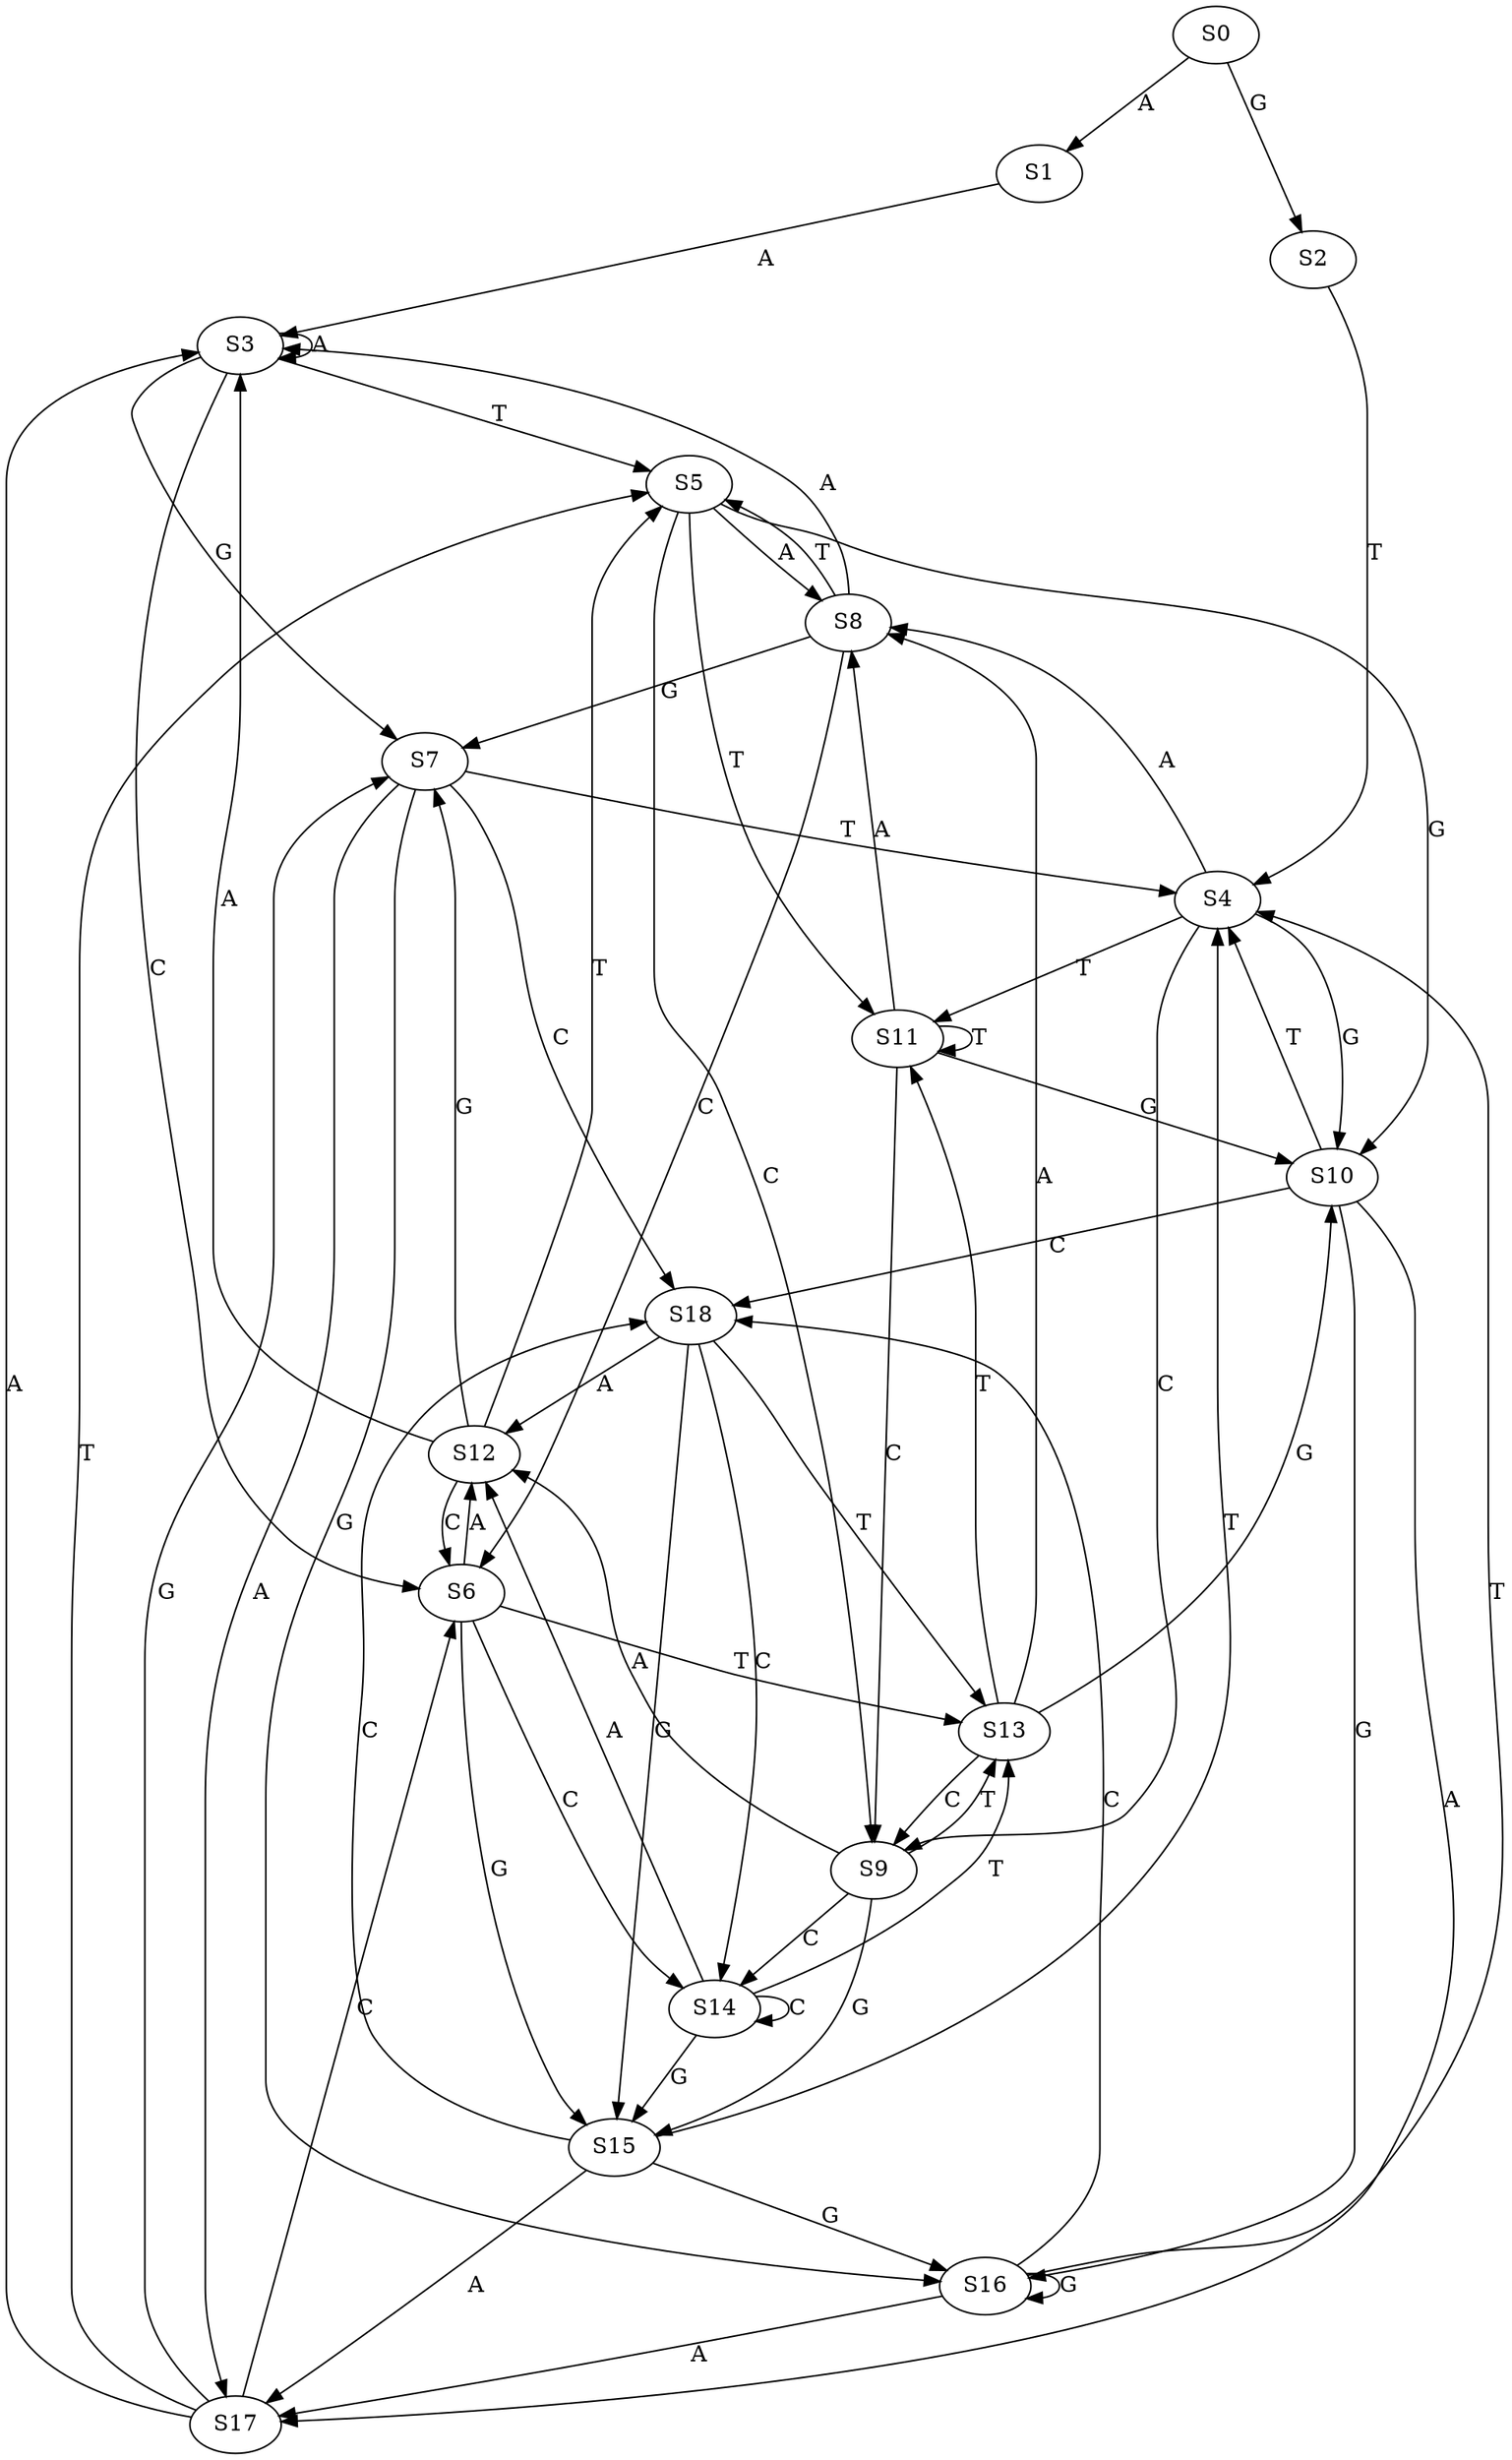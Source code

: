 strict digraph  {
	S0 -> S1 [ label = A ];
	S0 -> S2 [ label = G ];
	S1 -> S3 [ label = A ];
	S2 -> S4 [ label = T ];
	S3 -> S5 [ label = T ];
	S3 -> S6 [ label = C ];
	S3 -> S7 [ label = G ];
	S3 -> S3 [ label = A ];
	S4 -> S8 [ label = A ];
	S4 -> S9 [ label = C ];
	S4 -> S10 [ label = G ];
	S4 -> S11 [ label = T ];
	S5 -> S8 [ label = A ];
	S5 -> S9 [ label = C ];
	S5 -> S11 [ label = T ];
	S5 -> S10 [ label = G ];
	S6 -> S12 [ label = A ];
	S6 -> S13 [ label = T ];
	S6 -> S14 [ label = C ];
	S6 -> S15 [ label = G ];
	S7 -> S4 [ label = T ];
	S7 -> S16 [ label = G ];
	S7 -> S17 [ label = A ];
	S7 -> S18 [ label = C ];
	S8 -> S7 [ label = G ];
	S8 -> S5 [ label = T ];
	S8 -> S3 [ label = A ];
	S8 -> S6 [ label = C ];
	S9 -> S13 [ label = T ];
	S9 -> S15 [ label = G ];
	S9 -> S14 [ label = C ];
	S9 -> S12 [ label = A ];
	S10 -> S17 [ label = A ];
	S10 -> S4 [ label = T ];
	S10 -> S18 [ label = C ];
	S10 -> S16 [ label = G ];
	S11 -> S9 [ label = C ];
	S11 -> S10 [ label = G ];
	S11 -> S11 [ label = T ];
	S11 -> S8 [ label = A ];
	S12 -> S7 [ label = G ];
	S12 -> S5 [ label = T ];
	S12 -> S6 [ label = C ];
	S12 -> S3 [ label = A ];
	S13 -> S10 [ label = G ];
	S13 -> S9 [ label = C ];
	S13 -> S8 [ label = A ];
	S13 -> S11 [ label = T ];
	S14 -> S15 [ label = G ];
	S14 -> S14 [ label = C ];
	S14 -> S12 [ label = A ];
	S14 -> S13 [ label = T ];
	S15 -> S16 [ label = G ];
	S15 -> S4 [ label = T ];
	S15 -> S17 [ label = A ];
	S15 -> S18 [ label = C ];
	S16 -> S17 [ label = A ];
	S16 -> S4 [ label = T ];
	S16 -> S16 [ label = G ];
	S16 -> S18 [ label = C ];
	S17 -> S7 [ label = G ];
	S17 -> S3 [ label = A ];
	S17 -> S6 [ label = C ];
	S17 -> S5 [ label = T ];
	S18 -> S14 [ label = C ];
	S18 -> S13 [ label = T ];
	S18 -> S15 [ label = G ];
	S18 -> S12 [ label = A ];
}
